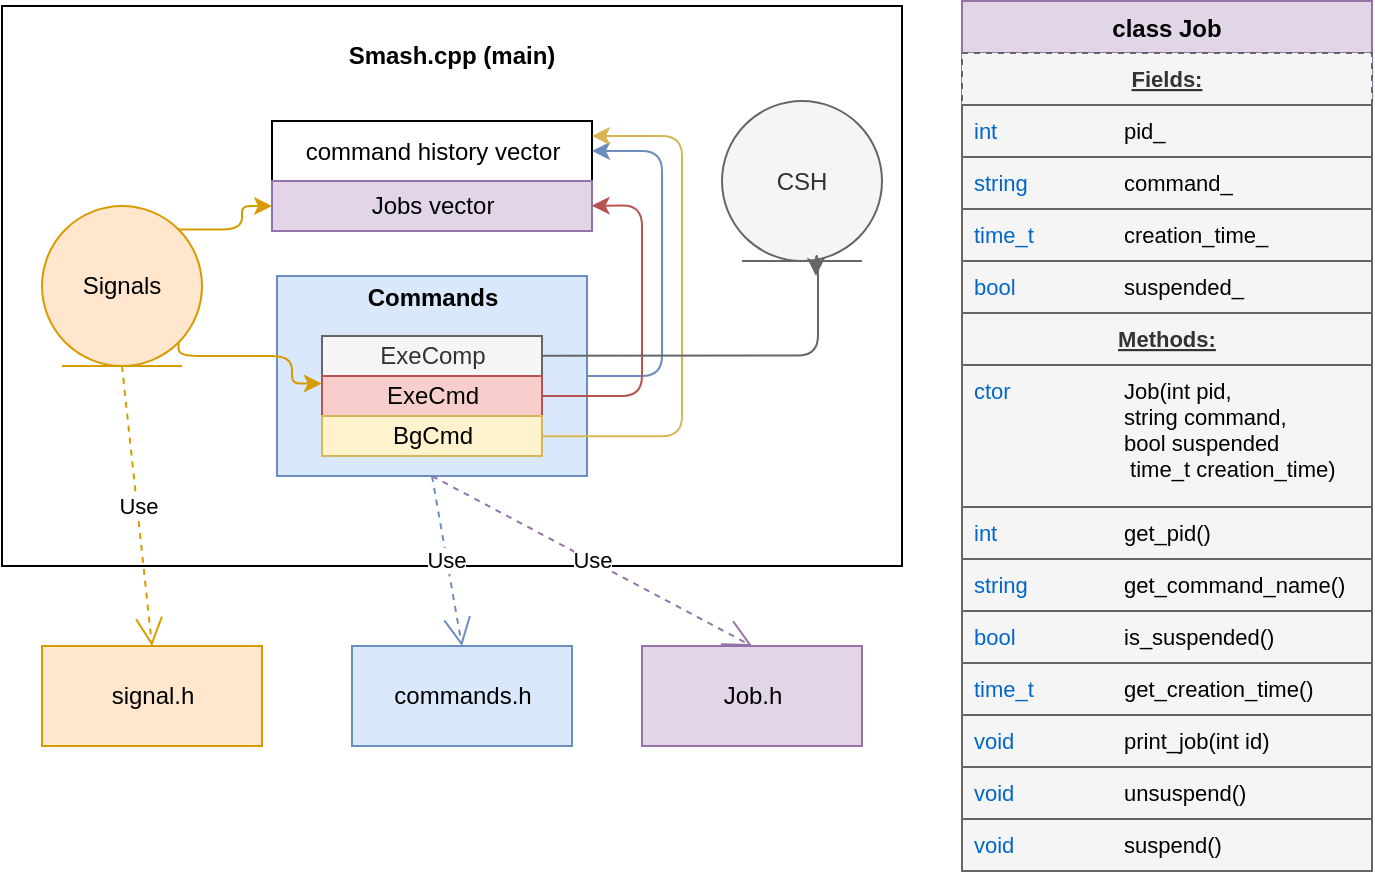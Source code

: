 <mxfile version="10.6.3" type="device"><diagram name="Page-1" id="5f0bae14-7c28-e335-631c-24af17079c00"><mxGraphModel dx="1764" dy="852" grid="1" gridSize="10" guides="1" tooltips="1" connect="1" arrows="1" fold="1" page="1" pageScale="1" pageWidth="1100" pageHeight="850" background="#ffffff" math="0" shadow="0"><root><mxCell id="0"/><mxCell id="1" parent="0"/><mxCell id="UV6nI88xvT63F4_7lYM5-11" value="&lt;p style=&quot;margin: 0px ; margin-top: 4px ; text-align: center&quot;&gt;&lt;br&gt;&lt;b&gt;Smash.cpp (main)&lt;/b&gt;&lt;/p&gt;" style="verticalAlign=top;align=left;overflow=fill;fontSize=12;fontFamily=Helvetica;html=1;" vertex="1" parent="1"><mxGeometry x="270" y="275" width="450" height="280" as="geometry"/></mxCell><mxCell id="UV6nI88xvT63F4_7lYM5-12" value="Job.h" style="html=1;fillColor=#e1d5e7;strokeColor=#9673a6;" vertex="1" parent="1"><mxGeometry x="590" y="595" width="110" height="50" as="geometry"/></mxCell><mxCell id="UV6nI88xvT63F4_7lYM5-13" value="commands.h" style="html=1;fillColor=#dae8fc;strokeColor=#6c8ebf;" vertex="1" parent="1"><mxGeometry x="445" y="595" width="110" height="50" as="geometry"/></mxCell><mxCell id="UV6nI88xvT63F4_7lYM5-14" value="signal.h" style="html=1;fillColor=#ffe6cc;strokeColor=#d79b00;" vertex="1" parent="1"><mxGeometry x="290" y="595" width="110" height="50" as="geometry"/></mxCell><mxCell id="UV6nI88xvT63F4_7lYM5-16" value="command history vector" style="html=1;" vertex="1" parent="1"><mxGeometry x="405" y="332.5" width="160" height="30" as="geometry"/></mxCell><mxCell id="UV6nI88xvT63F4_7lYM5-17" value="Jobs vector" style="html=1;fillColor=#e1d5e7;strokeColor=#9673a6;" vertex="1" parent="1"><mxGeometry x="405" y="362.5" width="160" height="25" as="geometry"/></mxCell><mxCell id="UV6nI88xvT63F4_7lYM5-21" value="&lt;p style=&quot;margin: 0px ; margin-top: 4px ; text-align: center&quot;&gt;&lt;b&gt;Commands&lt;/b&gt;&lt;br&gt;&lt;br&gt;&lt;/p&gt;" style="verticalAlign=top;align=left;overflow=fill;fontSize=12;fontFamily=Helvetica;html=1;fillColor=#dae8fc;strokeColor=#6c8ebf;" vertex="1" parent="1"><mxGeometry x="407.5" y="410" width="155" height="100" as="geometry"/></mxCell><mxCell id="UV6nI88xvT63F4_7lYM5-23" value="ExeComp" style="html=1;fillColor=#f5f5f5;strokeColor=#666666;fontColor=#333333;" vertex="1" parent="1"><mxGeometry x="430" y="440" width="110" height="20" as="geometry"/></mxCell><mxCell id="UV6nI88xvT63F4_7lYM5-24" value="ExeCmd" style="html=1;fillColor=#f8cecc;strokeColor=#b85450;" vertex="1" parent="1"><mxGeometry x="430" y="460" width="110" height="20" as="geometry"/></mxCell><mxCell id="UV6nI88xvT63F4_7lYM5-25" value="BgCmd" style="html=1;fillColor=#fff2cc;strokeColor=#d6b656;" vertex="1" parent="1"><mxGeometry x="430" y="480" width="110" height="20" as="geometry"/></mxCell><mxCell id="UV6nI88xvT63F4_7lYM5-28" value="" style="edgeStyle=segmentEdgeStyle;endArrow=classic;html=1;entryX=1;entryY=0.5;entryDx=0;entryDy=0;exitX=1;exitY=0.5;exitDx=0;exitDy=0;fillColor=#dae8fc;strokeColor=#6c8ebf;" edge="1" parent="1" source="UV6nI88xvT63F4_7lYM5-21" target="UV6nI88xvT63F4_7lYM5-16"><mxGeometry width="50" height="50" relative="1" as="geometry"><mxPoint x="630" y="520" as="sourcePoint"/><mxPoint x="680" y="470" as="targetPoint"/><Array as="points"><mxPoint x="600" y="460"/><mxPoint x="600" y="348"/></Array></mxGeometry></mxCell><mxCell id="UV6nI88xvT63F4_7lYM5-29" value="" style="edgeStyle=segmentEdgeStyle;endArrow=classic;html=1;entryX=1;entryY=0.5;entryDx=0;entryDy=0;exitX=1;exitY=0.5;exitDx=0;exitDy=0;fillColor=#f8cecc;strokeColor=#b85450;" edge="1" parent="1" source="UV6nI88xvT63F4_7lYM5-24"><mxGeometry width="50" height="50" relative="1" as="geometry"><mxPoint x="562.333" y="487.333" as="sourcePoint"/><mxPoint x="564.833" y="374.833" as="targetPoint"/><Array as="points"><mxPoint x="590" y="470"/><mxPoint x="590" y="375"/></Array></mxGeometry></mxCell><mxCell id="UV6nI88xvT63F4_7lYM5-30" value="Signals" style="ellipse;shape=umlEntity;whiteSpace=wrap;html=1;fillColor=#ffe6cc;strokeColor=#d79b00;" vertex="1" parent="1"><mxGeometry x="290" y="375" width="80" height="80" as="geometry"/></mxCell><mxCell id="UV6nI88xvT63F4_7lYM5-31" value="" style="edgeStyle=segmentEdgeStyle;endArrow=classic;html=1;entryX=0;entryY=0.5;entryDx=0;entryDy=0;exitX=1;exitY=0;exitDx=0;exitDy=0;fillColor=#ffe6cc;strokeColor=#d79b00;" edge="1" parent="1" source="UV6nI88xvT63F4_7lYM5-30" target="UV6nI88xvT63F4_7lYM5-17"><mxGeometry width="50" height="50" relative="1" as="geometry"><mxPoint x="275.034" y="527.431" as="sourcePoint"/><mxPoint x="299.862" y="432.259" as="targetPoint"/><Array as="points"><mxPoint x="390" y="386"/><mxPoint x="390" y="375"/></Array></mxGeometry></mxCell><mxCell id="UV6nI88xvT63F4_7lYM5-32" value="" style="edgeStyle=segmentEdgeStyle;endArrow=classic;html=1;entryX=0;entryY=0.5;entryDx=0;entryDy=0;exitX=1;exitY=1;exitDx=0;exitDy=0;fillColor=#ffe6cc;strokeColor=#d79b00;" edge="1" parent="1" source="UV6nI88xvT63F4_7lYM5-30"><mxGeometry width="50" height="50" relative="1" as="geometry"><mxPoint x="382.966" y="475.483" as="sourcePoint"/><mxPoint x="429.862" y="463.759" as="targetPoint"/><Array as="points"><mxPoint x="359" y="450"/><mxPoint x="415" y="450"/><mxPoint x="415" y="464"/></Array></mxGeometry></mxCell><mxCell id="UV6nI88xvT63F4_7lYM5-33" value="Use" style="endArrow=open;endSize=12;dashed=1;html=1;exitX=0.5;exitY=1;exitDx=0;exitDy=0;entryX=0.5;entryY=0;entryDx=0;entryDy=0;fillColor=#ffe6cc;strokeColor=#d79b00;" edge="1" parent="1" source="UV6nI88xvT63F4_7lYM5-30" target="UV6nI88xvT63F4_7lYM5-14"><mxGeometry width="160" relative="1" as="geometry"><mxPoint x="170" y="480" as="sourcePoint"/><mxPoint x="180" y="470" as="targetPoint"/></mxGeometry></mxCell><mxCell id="UV6nI88xvT63F4_7lYM5-34" value="Use" style="endArrow=open;endSize=12;dashed=1;html=1;exitX=0.5;exitY=1;exitDx=0;exitDy=0;fillColor=#e1d5e7;strokeColor=#9673a6;entryX=0.5;entryY=0;entryDx=0;entryDy=0;" edge="1" parent="1" source="UV6nI88xvT63F4_7lYM5-21" target="UV6nI88xvT63F4_7lYM5-12"><mxGeometry width="160" relative="1" as="geometry"><mxPoint x="392.794" y="354.912" as="sourcePoint"/><mxPoint x="390" y="650" as="targetPoint"/><Array as="points"/></mxGeometry></mxCell><mxCell id="UV6nI88xvT63F4_7lYM5-35" value="Use" style="endArrow=open;endSize=12;dashed=1;html=1;exitX=0.5;exitY=1;exitDx=0;exitDy=0;entryX=0.5;entryY=0;entryDx=0;entryDy=0;fillColor=#dae8fc;strokeColor=#6c8ebf;" edge="1" parent="1" source="UV6nI88xvT63F4_7lYM5-21" target="UV6nI88xvT63F4_7lYM5-13"><mxGeometry width="160" relative="1" as="geometry"><mxPoint x="289.833" y="493.833" as="sourcePoint"/><mxPoint x="226.5" y="486.333" as="targetPoint"/></mxGeometry></mxCell><mxCell id="UV6nI88xvT63F4_7lYM5-36" value="" style="edgeStyle=segmentEdgeStyle;endArrow=classic;html=1;entryX=1;entryY=0.25;entryDx=0;entryDy=0;exitX=1;exitY=0.5;exitDx=0;exitDy=0;fillColor=#fff2cc;strokeColor=#d6b656;" edge="1" parent="1" target="UV6nI88xvT63F4_7lYM5-16"><mxGeometry width="50" height="50" relative="1" as="geometry"><mxPoint x="540.276" y="490.069" as="sourcePoint"/><mxPoint x="565.103" y="394.897" as="targetPoint"/><Array as="points"><mxPoint x="610" y="490"/><mxPoint x="610" y="340"/></Array></mxGeometry></mxCell><mxCell id="UV6nI88xvT63F4_7lYM5-37" value="CSH&lt;br&gt;" style="ellipse;shape=umlEntity;whiteSpace=wrap;html=1;fillColor=#f5f5f5;strokeColor=#666666;fontColor=#333333;" vertex="1" parent="1"><mxGeometry x="630" y="322.5" width="80" height="80" as="geometry"/></mxCell><mxCell id="UV6nI88xvT63F4_7lYM5-38" value="" style="edgeStyle=segmentEdgeStyle;endArrow=classic;html=1;exitX=1;exitY=0.5;exitDx=0;exitDy=0;fillColor=#f5f5f5;strokeColor=#666666;" edge="1" parent="1"><mxGeometry width="50" height="50" relative="1" as="geometry"><mxPoint x="540" y="449.833" as="sourcePoint"/><mxPoint x="677" y="410" as="targetPoint"/><Array as="points"><mxPoint x="678" y="450"/><mxPoint x="678" y="400"/><mxPoint x="677" y="400"/></Array></mxGeometry></mxCell><mxCell id="UV6nI88xvT63F4_7lYM5-41" value="class Job" style="swimlane;fontStyle=1;align=center;verticalAlign=top;childLayout=stackLayout;horizontal=1;startSize=26;horizontalStack=0;resizeParent=1;resizeParentMax=0;resizeLast=0;collapsible=1;marginBottom=0;fillColor=#e1d5e7;strokeColor=#9673a6;" vertex="1" parent="1"><mxGeometry x="750" y="272.5" width="205" height="435" as="geometry"/></mxCell><mxCell id="UV6nI88xvT63F4_7lYM5-42" value="Fields:" style="text;fillColor=#f5f5f5;align=center;verticalAlign=top;spacingLeft=4;spacingRight=4;overflow=hidden;rotatable=0;points=[[0,0.5],[1,0.5]];portConstraint=eastwest;fontStyle=5;fontSize=11;strokeColor=#666666;dashed=1;fontColor=#333333;" vertex="1" parent="UV6nI88xvT63F4_7lYM5-41"><mxGeometry y="26" width="205" height="26" as="geometry"/></mxCell><mxCell id="UV6nI88xvT63F4_7lYM5-158" value="" style="group" vertex="1" connectable="0" parent="UV6nI88xvT63F4_7lYM5-41"><mxGeometry y="52" width="205" height="104" as="geometry"/></mxCell><mxCell id="UV6nI88xvT63F4_7lYM5-118" value="" style="group;strokeColor=#666666;fillColor=#f5f5f5;fontColor=#333333;" vertex="1" connectable="0" parent="UV6nI88xvT63F4_7lYM5-158"><mxGeometry y="52" width="205" height="26" as="geometry"/></mxCell><mxCell id="UV6nI88xvT63F4_7lYM5-116" value="time_t" style="text;strokeColor=none;fillColor=none;align=left;verticalAlign=top;spacingLeft=4;spacingRight=4;overflow=hidden;rotatable=0;points=[[0,0.5],[1,0.5]];portConstraint=eastwest;fontSize=11;fontColor=#0066CC;" vertex="1" parent="UV6nI88xvT63F4_7lYM5-118"><mxGeometry width="75" height="26" as="geometry"/></mxCell><mxCell id="UV6nI88xvT63F4_7lYM5-117" value="creation_time_" style="text;strokeColor=none;fillColor=none;align=left;verticalAlign=top;spacingLeft=4;spacingRight=4;overflow=hidden;rotatable=0;points=[[0,0.5],[1,0.5]];portConstraint=eastwest;fontSize=11;fontColor=#000000;" vertex="1" parent="UV6nI88xvT63F4_7lYM5-118"><mxGeometry x="75" width="130" height="26" as="geometry"/></mxCell><mxCell id="UV6nI88xvT63F4_7lYM5-119" value="" style="group;strokeColor=#666666;fillColor=#f5f5f5;fontColor=#333333;" vertex="1" connectable="0" parent="UV6nI88xvT63F4_7lYM5-158"><mxGeometry y="26" width="205" height="26" as="geometry"/></mxCell><mxCell id="UV6nI88xvT63F4_7lYM5-120" value="string" style="text;strokeColor=none;fillColor=none;align=left;verticalAlign=top;spacingLeft=4;spacingRight=4;overflow=hidden;rotatable=0;points=[[0,0.5],[1,0.5]];portConstraint=eastwest;fontSize=11;fontColor=#0066CC;" vertex="1" parent="UV6nI88xvT63F4_7lYM5-119"><mxGeometry width="75" height="26" as="geometry"/></mxCell><mxCell id="UV6nI88xvT63F4_7lYM5-121" value="command_" style="text;strokeColor=none;fillColor=none;align=left;verticalAlign=top;spacingLeft=4;spacingRight=4;overflow=hidden;rotatable=0;points=[[0,0.5],[1,0.5]];portConstraint=eastwest;fontSize=11;fontColor=#000000;" vertex="1" parent="UV6nI88xvT63F4_7lYM5-119"><mxGeometry x="75" width="130" height="26" as="geometry"/></mxCell><mxCell id="UV6nI88xvT63F4_7lYM5-122" value="" style="group;strokeColor=#666666;fillColor=#f5f5f5;fontColor=#333333;" vertex="1" connectable="0" parent="UV6nI88xvT63F4_7lYM5-158"><mxGeometry y="78" width="205" height="26" as="geometry"/></mxCell><mxCell id="UV6nI88xvT63F4_7lYM5-123" value="bool" style="text;strokeColor=none;fillColor=none;align=left;verticalAlign=top;spacingLeft=4;spacingRight=4;overflow=hidden;rotatable=0;points=[[0,0.5],[1,0.5]];portConstraint=eastwest;fontSize=11;fontColor=#0066CC;" vertex="1" parent="UV6nI88xvT63F4_7lYM5-122"><mxGeometry width="75" height="26" as="geometry"/></mxCell><mxCell id="UV6nI88xvT63F4_7lYM5-124" value="suspended_" style="text;strokeColor=none;fillColor=none;align=left;verticalAlign=top;spacingLeft=4;spacingRight=4;overflow=hidden;rotatable=0;points=[[0,0.5],[1,0.5]];portConstraint=eastwest;fontSize=11;fontColor=#000000;" vertex="1" parent="UV6nI88xvT63F4_7lYM5-122"><mxGeometry x="75" width="130" height="26" as="geometry"/></mxCell><mxCell id="UV6nI88xvT63F4_7lYM5-125" value="" style="group;strokeColor=#666666;fillColor=#f5f5f5;fontColor=#333333;" vertex="1" connectable="0" parent="UV6nI88xvT63F4_7lYM5-158"><mxGeometry width="205" height="26" as="geometry"/></mxCell><mxCell id="UV6nI88xvT63F4_7lYM5-126" value="int" style="text;strokeColor=none;fillColor=none;align=left;verticalAlign=top;spacingLeft=4;spacingRight=4;overflow=hidden;rotatable=0;points=[[0,0.5],[1,0.5]];portConstraint=eastwest;fontSize=11;fontColor=#0066CC;" vertex="1" parent="UV6nI88xvT63F4_7lYM5-125"><mxGeometry width="75" height="26" as="geometry"/></mxCell><mxCell id="UV6nI88xvT63F4_7lYM5-127" value="pid_" style="text;strokeColor=none;fillColor=none;align=left;verticalAlign=top;spacingLeft=4;spacingRight=4;overflow=hidden;rotatable=0;points=[[0,0.5],[1,0.5]];portConstraint=eastwest;fontSize=11;fontColor=#000000;" vertex="1" parent="UV6nI88xvT63F4_7lYM5-125"><mxGeometry x="75" width="130" height="26" as="geometry"/></mxCell><mxCell id="UV6nI88xvT63F4_7lYM5-50" value="Methods:" style="text;strokeColor=#666666;fillColor=#f5f5f5;align=center;verticalAlign=top;spacingLeft=4;spacingRight=4;overflow=hidden;rotatable=0;points=[[0,0.5],[1,0.5]];portConstraint=eastwest;fontSize=11;fontStyle=5;fontColor=#333333;" vertex="1" parent="UV6nI88xvT63F4_7lYM5-41"><mxGeometry y="156" width="205" height="26" as="geometry"/></mxCell><mxCell id="UV6nI88xvT63F4_7lYM5-157" value="" style="group" vertex="1" connectable="0" parent="UV6nI88xvT63F4_7lYM5-41"><mxGeometry y="182" width="205" height="253" as="geometry"/></mxCell><mxCell id="UV6nI88xvT63F4_7lYM5-129" value="" style="group;strokeColor=#666666;fillColor=#f5f5f5;fontColor=#333333;" vertex="1" connectable="0" parent="UV6nI88xvT63F4_7lYM5-157"><mxGeometry y="123" width="205" height="26" as="geometry"/></mxCell><mxCell id="UV6nI88xvT63F4_7lYM5-130" value="bool" style="text;strokeColor=none;fillColor=none;align=left;verticalAlign=top;spacingLeft=4;spacingRight=4;overflow=hidden;rotatable=0;points=[[0,0.5],[1,0.5]];portConstraint=eastwest;fontSize=11;fontColor=#0066CC;" vertex="1" parent="UV6nI88xvT63F4_7lYM5-129"><mxGeometry width="75" height="26" as="geometry"/></mxCell><mxCell id="UV6nI88xvT63F4_7lYM5-131" value="is_suspended()" style="text;strokeColor=none;fillColor=none;align=left;verticalAlign=top;spacingLeft=4;spacingRight=4;overflow=hidden;rotatable=0;points=[[0,0.5],[1,0.5]];portConstraint=eastwest;fontSize=11;fontColor=#000000;" vertex="1" parent="UV6nI88xvT63F4_7lYM5-129"><mxGeometry x="75" width="130" height="26" as="geometry"/></mxCell><mxCell id="UV6nI88xvT63F4_7lYM5-132" value="" style="group;strokeColor=#666666;fillColor=#f5f5f5;fontColor=#333333;" vertex="1" connectable="0" parent="UV6nI88xvT63F4_7lYM5-157"><mxGeometry y="97" width="205" height="26" as="geometry"/></mxCell><mxCell id="UV6nI88xvT63F4_7lYM5-133" value="string" style="text;strokeColor=none;fillColor=none;align=left;verticalAlign=top;spacingLeft=4;spacingRight=4;overflow=hidden;rotatable=0;points=[[0,0.5],[1,0.5]];portConstraint=eastwest;fontSize=11;fontColor=#0066CC;" vertex="1" parent="UV6nI88xvT63F4_7lYM5-132"><mxGeometry width="75" height="26" as="geometry"/></mxCell><mxCell id="UV6nI88xvT63F4_7lYM5-134" value="get_command_name()" style="text;strokeColor=none;fillColor=none;align=left;verticalAlign=top;spacingLeft=4;spacingRight=4;overflow=hidden;rotatable=0;points=[[0,0.5],[1,0.5]];portConstraint=eastwest;fontSize=11;fontColor=#000000;" vertex="1" parent="UV6nI88xvT63F4_7lYM5-132"><mxGeometry x="75" width="130" height="26" as="geometry"/></mxCell><mxCell id="UV6nI88xvT63F4_7lYM5-135" value="" style="group;strokeColor=#666666;fillColor=#f5f5f5;fontColor=#333333;" vertex="1" connectable="0" parent="UV6nI88xvT63F4_7lYM5-157"><mxGeometry y="149" width="205" height="26" as="geometry"/></mxCell><mxCell id="UV6nI88xvT63F4_7lYM5-136" value="time_t" style="text;strokeColor=none;fillColor=none;align=left;verticalAlign=top;spacingLeft=4;spacingRight=4;overflow=hidden;rotatable=0;points=[[0,0.5],[1,0.5]];portConstraint=eastwest;fontSize=11;fontColor=#0066CC;" vertex="1" parent="UV6nI88xvT63F4_7lYM5-135"><mxGeometry width="75" height="26" as="geometry"/></mxCell><mxCell id="UV6nI88xvT63F4_7lYM5-137" value="get_creation_time()" style="text;strokeColor=none;fillColor=none;align=left;verticalAlign=top;spacingLeft=4;spacingRight=4;overflow=hidden;rotatable=0;points=[[0,0.5],[1,0.5]];portConstraint=eastwest;fontSize=11;fontColor=#000000;" vertex="1" parent="UV6nI88xvT63F4_7lYM5-135"><mxGeometry x="75" width="130" height="26" as="geometry"/></mxCell><mxCell id="UV6nI88xvT63F4_7lYM5-138" value="" style="group;strokeColor=#666666;fillColor=#f5f5f5;fontColor=#333333;" vertex="1" connectable="0" parent="UV6nI88xvT63F4_7lYM5-157"><mxGeometry y="71" width="205" height="26" as="geometry"/></mxCell><mxCell id="UV6nI88xvT63F4_7lYM5-139" value="int" style="text;strokeColor=none;fillColor=none;align=left;verticalAlign=top;spacingLeft=4;spacingRight=4;overflow=hidden;rotatable=0;points=[[0,0.5],[1,0.5]];portConstraint=eastwest;fontSize=11;fontColor=#0066CC;" vertex="1" parent="UV6nI88xvT63F4_7lYM5-138"><mxGeometry width="75" height="26" as="geometry"/></mxCell><mxCell id="UV6nI88xvT63F4_7lYM5-140" value="get_pid()" style="text;strokeColor=none;fillColor=none;align=left;verticalAlign=top;spacingLeft=4;spacingRight=4;overflow=hidden;rotatable=0;points=[[0,0.5],[1,0.5]];portConstraint=eastwest;fontSize=11;fontColor=#000000;" vertex="1" parent="UV6nI88xvT63F4_7lYM5-138"><mxGeometry x="75" width="130" height="26" as="geometry"/></mxCell><mxCell id="UV6nI88xvT63F4_7lYM5-141" value="" style="group;strokeColor=#666666;fillColor=#f5f5f5;fontColor=#333333;" vertex="1" connectable="0" parent="UV6nI88xvT63F4_7lYM5-157"><mxGeometry y="227" width="205" height="26" as="geometry"/></mxCell><mxCell id="UV6nI88xvT63F4_7lYM5-142" value="void" style="text;strokeColor=none;fillColor=none;align=left;verticalAlign=top;spacingLeft=4;spacingRight=4;overflow=hidden;rotatable=0;points=[[0,0.5],[1,0.5]];portConstraint=eastwest;fontSize=11;fontColor=#0066CC;" vertex="1" parent="UV6nI88xvT63F4_7lYM5-141"><mxGeometry width="75" height="26" as="geometry"/></mxCell><mxCell id="UV6nI88xvT63F4_7lYM5-143" value="suspend()" style="text;strokeColor=none;fillColor=none;align=left;verticalAlign=top;spacingLeft=4;spacingRight=4;overflow=hidden;rotatable=0;points=[[0,0.5],[1,0.5]];portConstraint=eastwest;fontSize=11;fontColor=#000000;" vertex="1" parent="UV6nI88xvT63F4_7lYM5-141"><mxGeometry x="75" width="130" height="26" as="geometry"/></mxCell><mxCell id="UV6nI88xvT63F4_7lYM5-144" value="" style="group;strokeColor=#666666;fillColor=#f5f5f5;fontColor=#333333;" vertex="1" connectable="0" parent="UV6nI88xvT63F4_7lYM5-157"><mxGeometry y="201" width="205" height="26" as="geometry"/></mxCell><mxCell id="UV6nI88xvT63F4_7lYM5-145" value="void" style="text;strokeColor=none;fillColor=none;align=left;verticalAlign=top;spacingLeft=4;spacingRight=4;overflow=hidden;rotatable=0;points=[[0,0.5],[1,0.5]];portConstraint=eastwest;fontSize=11;fontColor=#0066CC;" vertex="1" parent="UV6nI88xvT63F4_7lYM5-144"><mxGeometry width="75" height="26" as="geometry"/></mxCell><mxCell id="UV6nI88xvT63F4_7lYM5-146" value="unsuspend()" style="text;strokeColor=none;fillColor=none;align=left;verticalAlign=top;spacingLeft=4;spacingRight=4;overflow=hidden;rotatable=0;points=[[0,0.5],[1,0.5]];portConstraint=eastwest;fontSize=11;fontColor=#000000;" vertex="1" parent="UV6nI88xvT63F4_7lYM5-144"><mxGeometry x="75" width="130" height="26" as="geometry"/></mxCell><mxCell id="UV6nI88xvT63F4_7lYM5-150" value="" style="group;strokeColor=#666666;fillColor=#f5f5f5;fontColor=#333333;" vertex="1" connectable="0" parent="UV6nI88xvT63F4_7lYM5-157"><mxGeometry y="175" width="205" height="26" as="geometry"/></mxCell><mxCell id="UV6nI88xvT63F4_7lYM5-151" value="void" style="text;strokeColor=none;fillColor=none;align=left;verticalAlign=top;spacingLeft=4;spacingRight=4;overflow=hidden;rotatable=0;points=[[0,0.5],[1,0.5]];portConstraint=eastwest;fontSize=11;fontColor=#0066CC;" vertex="1" parent="UV6nI88xvT63F4_7lYM5-150"><mxGeometry width="75" height="26" as="geometry"/></mxCell><mxCell id="UV6nI88xvT63F4_7lYM5-152" value="print_job(int id)" style="text;strokeColor=none;fillColor=none;align=left;verticalAlign=top;spacingLeft=4;spacingRight=4;overflow=hidden;rotatable=0;points=[[0,0.5],[1,0.5]];portConstraint=eastwest;fontSize=11;fontColor=#000000;" vertex="1" parent="UV6nI88xvT63F4_7lYM5-150"><mxGeometry x="75" width="130" height="26" as="geometry"/></mxCell><mxCell id="UV6nI88xvT63F4_7lYM5-154" value="" style="group;strokeColor=#666666;fillColor=#f5f5f5;fontColor=#333333;" vertex="1" connectable="0" parent="UV6nI88xvT63F4_7lYM5-157"><mxGeometry width="205" height="71" as="geometry"/></mxCell><mxCell id="UV6nI88xvT63F4_7lYM5-155" value="ctor" style="text;strokeColor=none;fillColor=none;align=left;verticalAlign=top;spacingLeft=4;spacingRight=4;overflow=hidden;rotatable=0;points=[[0,0.5],[1,0.5]];portConstraint=eastwest;fontSize=11;fontColor=#0066CC;" vertex="1" parent="UV6nI88xvT63F4_7lYM5-154"><mxGeometry width="75" height="71" as="geometry"/></mxCell><mxCell id="UV6nI88xvT63F4_7lYM5-156" value="Job(int pid,&#10;string command, &#10;bool suspended&#10; time_t creation_time)" style="text;strokeColor=none;fillColor=none;align=left;verticalAlign=top;spacingLeft=4;spacingRight=4;overflow=hidden;rotatable=0;points=[[0,0.5],[1,0.5]];portConstraint=eastwest;fontSize=11;fontColor=#000000;" vertex="1" parent="UV6nI88xvT63F4_7lYM5-154"><mxGeometry x="75" width="130" height="71" as="geometry"/></mxCell></root></mxGraphModel></diagram></mxfile>